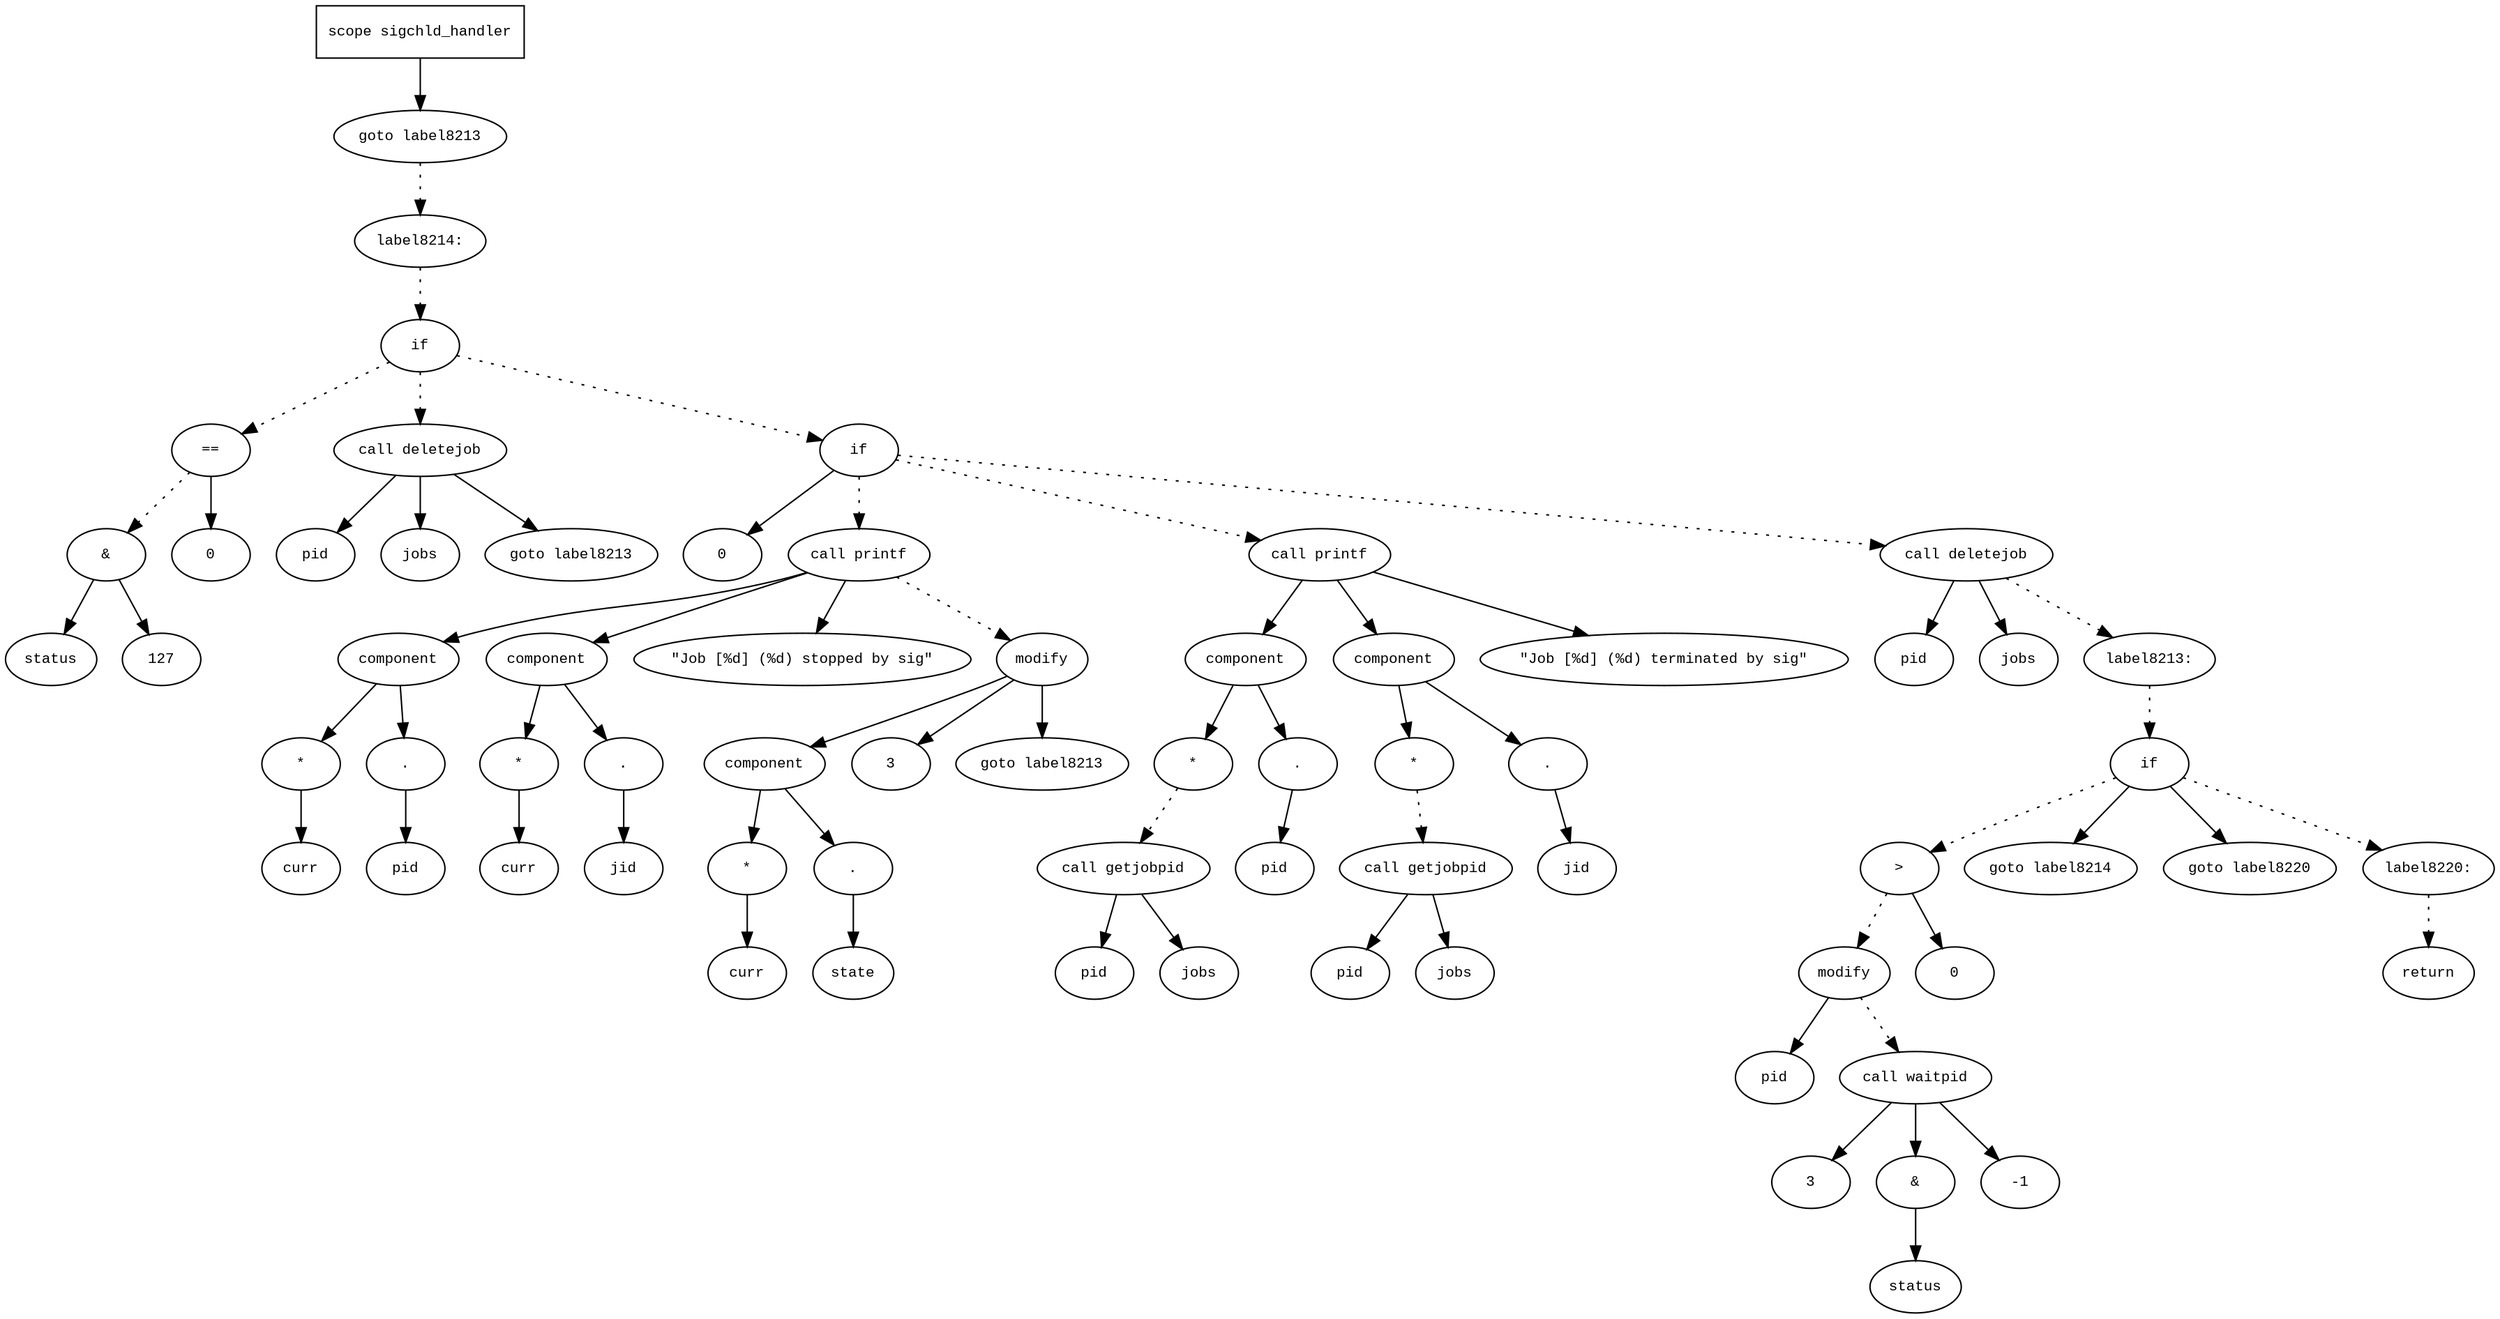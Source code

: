digraph AST {
  graph [fontname="Times New Roman",fontsize=10];
  node  [fontname="Courier New",fontsize=10];
  edge  [fontname="Times New Roman",fontsize=10];

  node1 [label="scope sigchld_handler",shape=box];
  node2 [label="goto label8213",shape=ellipse];
  node1 -> node2;
  node3 [label="label8214:",shape=ellipse];
  node2 -> node3 [style=dotted];
  node4 [label="if",shape=ellipse];
  node3 -> node4 [style=dotted];
  node5 [label="==",shape=ellipse];
  node6 [label="&",shape=ellipse];
  node7 [label="status",shape=ellipse];
  node6 -> node7;
  node8 [label="127",shape=ellipse];
  node6 -> node8;
  node5 -> node6 [style=dotted];
  node9 [label="0",shape=ellipse];
  node5 -> node9;
  node4 -> node5 [style=dotted];
  node10 [label="call deletejob",shape=ellipse];
  node11 [label="pid",shape=ellipse];
  node10 -> node11;
  node12 [label="jobs",shape=ellipse];
  node10 -> node12;
  node4 -> node10 [style=dotted];
  node13 [label="goto label8213",shape=ellipse];
  node10 -> node13;
  node14 [label="if",shape=ellipse];
  node4 -> node14 [style=dotted];
  node15 [label="0",shape=ellipse];
  node14 -> node15;
  node16 [label="call printf",shape=ellipse];
  node17 [label="component",shape=ellipse];
  node16 -> node17;
  node18 [label="*",shape=ellipse];
  node19 [label="curr",shape=ellipse];
  node18 -> node19;
  node17 -> node18;
  node20 [label=".",shape=ellipse];
  node17 -> node20;
  node21 [label="pid",shape=ellipse];
  node20 -> node21;
  node22 [label="component",shape=ellipse];
  node16 -> node22;
  node23 [label="*",shape=ellipse];
  node24 [label="curr",shape=ellipse];
  node23 -> node24;
  node22 -> node23;
  node25 [label=".",shape=ellipse];
  node22 -> node25;
  node26 [label="jid",shape=ellipse];
  node25 -> node26;
  node27 [label="\"Job [%d] (%d) stopped by sig\"",shape=ellipse];
  node16 -> node27;
  node14 -> node16 [style=dotted];
  node28 [label="modify",shape=ellipse];
  node29 [label="component",shape=ellipse];
  node28 -> node29;
  node30 [label="*",shape=ellipse];
  node31 [label="curr",shape=ellipse];
  node30 -> node31;
  node29 -> node30;
  node32 [label=".",shape=ellipse];
  node29 -> node32;
  node33 [label="state",shape=ellipse];
  node32 -> node33;
  node34 [label="3",shape=ellipse];
  node28 -> node34;
  node16 -> node28 [style=dotted];
  node35 [label="goto label8213",shape=ellipse];
  node28 -> node35;
  node36 [label="call printf",shape=ellipse];
  node37 [label="component",shape=ellipse];
  node36 -> node37;
  node38 [label="*",shape=ellipse];
  node39 [label="call getjobpid",shape=ellipse];
  node40 [label="pid",shape=ellipse];
  node39 -> node40;
  node41 [label="jobs",shape=ellipse];
  node39 -> node41;
  node38 -> node39 [style=dotted];
  node37 -> node38;
  node42 [label=".",shape=ellipse];
  node37 -> node42;
  node43 [label="pid",shape=ellipse];
  node42 -> node43;
  node44 [label="component",shape=ellipse];
  node36 -> node44;
  node45 [label="*",shape=ellipse];
  node46 [label="call getjobpid",shape=ellipse];
  node47 [label="pid",shape=ellipse];
  node46 -> node47;
  node48 [label="jobs",shape=ellipse];
  node46 -> node48;
  node45 -> node46 [style=dotted];
  node44 -> node45;
  node49 [label=".",shape=ellipse];
  node44 -> node49;
  node50 [label="jid",shape=ellipse];
  node49 -> node50;
  node51 [label="\"Job [%d] (%d) terminated by sig\"",shape=ellipse];
  node36 -> node51;
  node14 -> node36 [style=dotted];
  node52 [label="call deletejob",shape=ellipse];
  node53 [label="pid",shape=ellipse];
  node52 -> node53;
  node54 [label="jobs",shape=ellipse];
  node52 -> node54;
  node14 -> node52 [style=dotted];
  node55 [label="label8213:",shape=ellipse];
  node52 -> node55 [style=dotted];
  node56 [label="if",shape=ellipse];
  node55 -> node56 [style=dotted];
  node57 [label=">",shape=ellipse];
  node58 [label="modify",shape=ellipse];
  node59 [label="pid",shape=ellipse];
  node58 -> node59;
  node60 [label="call waitpid",shape=ellipse];
  node61 [label="3",shape=ellipse];
  node60 -> node61;
  node62 [label="&",shape=ellipse];
  node60 -> node62;
  node63 [label="status",shape=ellipse];
  node62 -> node63;
  node64 [label="-1",shape=ellipse];
  node60 -> node64;
  node58 -> node60 [style=dotted];
  node57 -> node58 [style=dotted];
  node65 [label="0",shape=ellipse];
  node57 -> node65;
  node56 -> node57 [style=dotted];
  node66 [label="goto label8214",shape=ellipse];
  node56 -> node66;
  node67 [label="goto label8220",shape=ellipse];
  node56 -> node67;
  node68 [label="label8220:",shape=ellipse];
  node56 -> node68 [style=dotted];
  node69 [label="return",shape=ellipse];
  node68 -> node69 [style=dotted];
} 